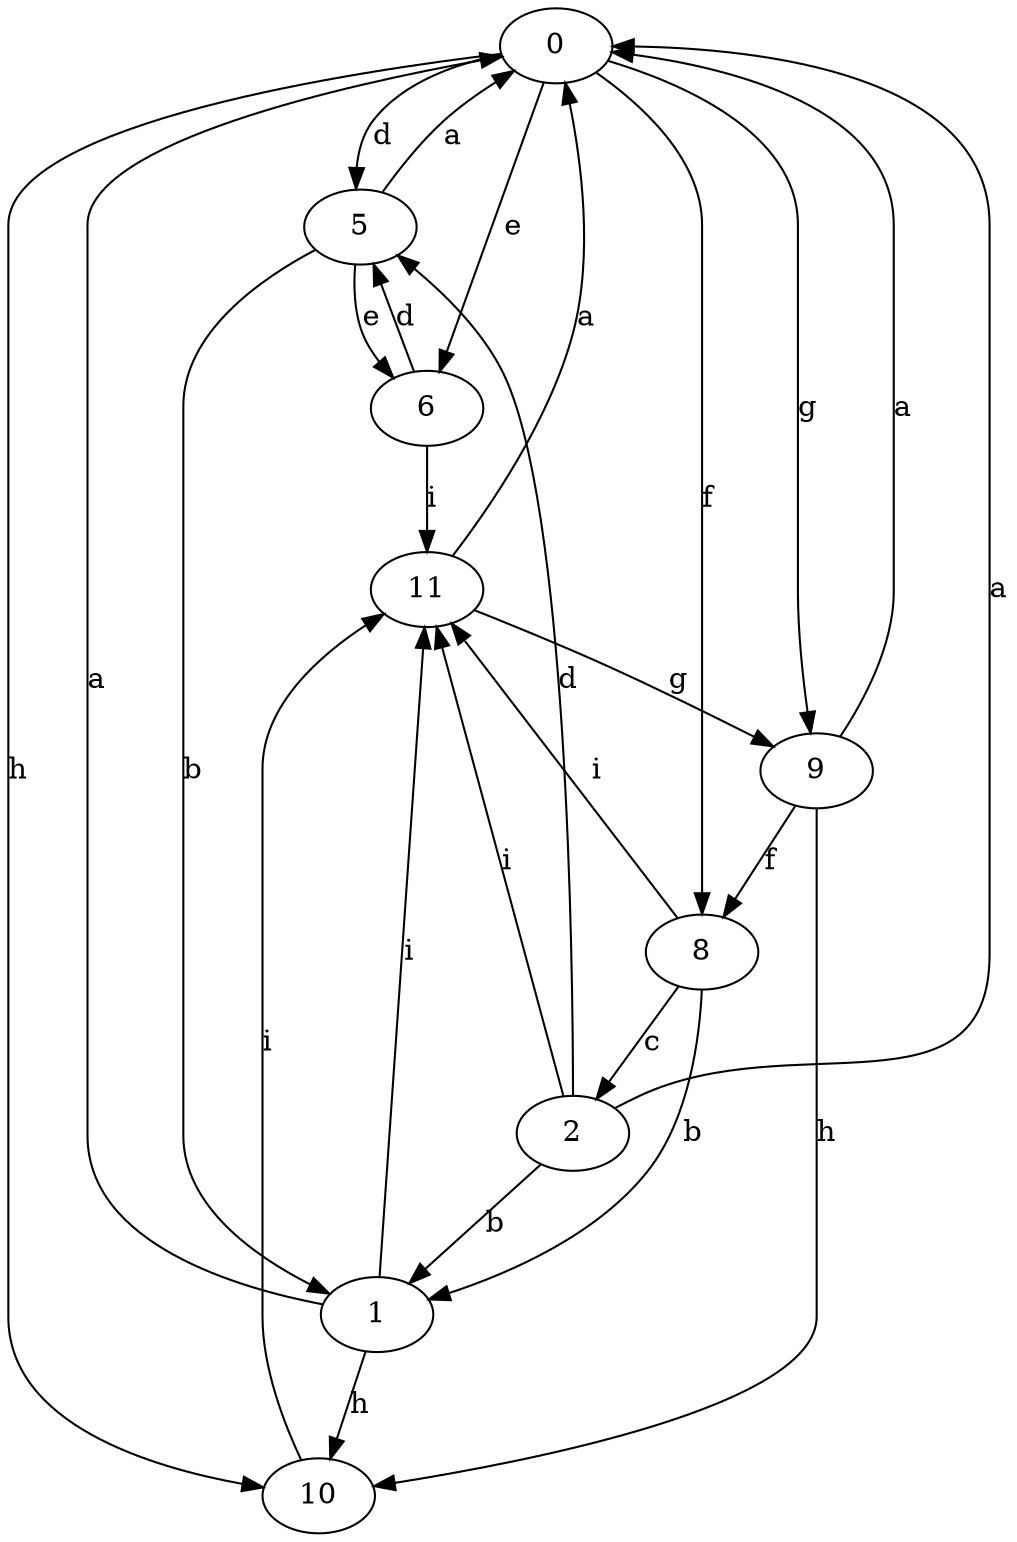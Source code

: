 strict digraph  {
0;
1;
2;
5;
6;
8;
9;
10;
11;
0 -> 5  [label=d];
0 -> 6  [label=e];
0 -> 8  [label=f];
0 -> 9  [label=g];
0 -> 10  [label=h];
1 -> 0  [label=a];
1 -> 10  [label=h];
1 -> 11  [label=i];
2 -> 0  [label=a];
2 -> 1  [label=b];
2 -> 5  [label=d];
2 -> 11  [label=i];
5 -> 0  [label=a];
5 -> 1  [label=b];
5 -> 6  [label=e];
6 -> 5  [label=d];
6 -> 11  [label=i];
8 -> 1  [label=b];
8 -> 2  [label=c];
8 -> 11  [label=i];
9 -> 0  [label=a];
9 -> 8  [label=f];
9 -> 10  [label=h];
10 -> 11  [label=i];
11 -> 0  [label=a];
11 -> 9  [label=g];
}
